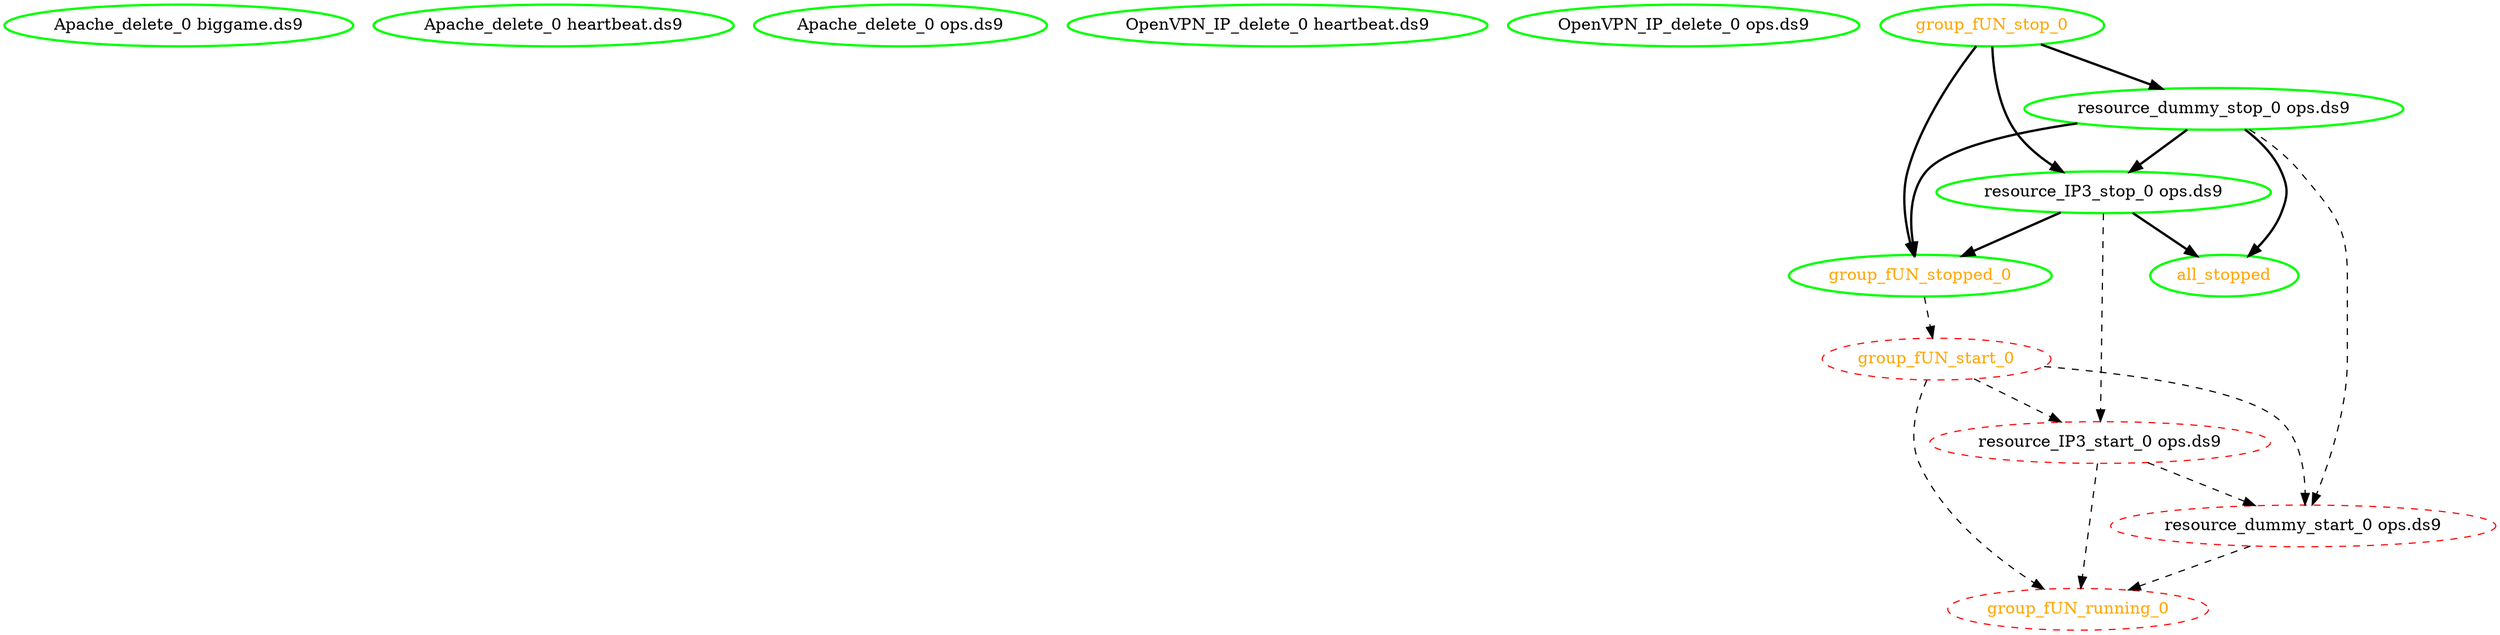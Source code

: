 digraph "g" {
"Apache_delete_0 biggame.ds9" [ style=bold color="green" fontcolor="black"]
"Apache_delete_0 heartbeat.ds9" [ style=bold color="green" fontcolor="black"]
"Apache_delete_0 ops.ds9" [ style=bold color="green" fontcolor="black"]
"OpenVPN_IP_delete_0 heartbeat.ds9" [ style=bold color="green" fontcolor="black"]
"OpenVPN_IP_delete_0 ops.ds9" [ style=bold color="green" fontcolor="black"]
"all_stopped" [ style=bold color="green" fontcolor="orange" ]
"group_fUN_running_0" [ style=dashed color="red" fontcolor="orange" ]
"group_fUN_start_0" -> "group_fUN_running_0" [ style = dashed]
"group_fUN_start_0" -> "resource_IP3_start_0 ops.ds9" [ style = dashed]
"group_fUN_start_0" -> "resource_dummy_start_0 ops.ds9" [ style = dashed]
"group_fUN_start_0" [ style=dashed color="red" fontcolor="orange" ]
"group_fUN_stop_0" -> "group_fUN_stopped_0" [ style = bold]
"group_fUN_stop_0" -> "resource_IP3_stop_0 ops.ds9" [ style = bold]
"group_fUN_stop_0" -> "resource_dummy_stop_0 ops.ds9" [ style = bold]
"group_fUN_stop_0" [ style=bold color="green" fontcolor="orange" ]
"group_fUN_stopped_0" -> "group_fUN_start_0" [ style = dashed]
"group_fUN_stopped_0" [ style=bold color="green" fontcolor="orange" ]
"resource_IP3_start_0 ops.ds9" -> "group_fUN_running_0" [ style = dashed]
"resource_IP3_start_0 ops.ds9" -> "resource_dummy_start_0 ops.ds9" [ style = dashed]
"resource_IP3_start_0 ops.ds9" [ style=dashed color="red" fontcolor="black" ]
"resource_IP3_stop_0 ops.ds9" -> "all_stopped" [ style = bold]
"resource_IP3_stop_0 ops.ds9" -> "group_fUN_stopped_0" [ style = bold]
"resource_IP3_stop_0 ops.ds9" -> "resource_IP3_start_0 ops.ds9" [ style = dashed]
"resource_IP3_stop_0 ops.ds9" [ style=bold color="green" fontcolor="black" ]
"resource_dummy_start_0 ops.ds9" -> "group_fUN_running_0" [ style = dashed]
"resource_dummy_start_0 ops.ds9" [ style=dashed color="red" fontcolor="black" ]
"resource_dummy_stop_0 ops.ds9" -> "all_stopped" [ style = bold]
"resource_dummy_stop_0 ops.ds9" -> "group_fUN_stopped_0" [ style = bold]
"resource_dummy_stop_0 ops.ds9" -> "resource_IP3_stop_0 ops.ds9" [ style = bold]
"resource_dummy_stop_0 ops.ds9" -> "resource_dummy_start_0 ops.ds9" [ style = dashed]
"resource_dummy_stop_0 ops.ds9" [ style=bold color="green" fontcolor="black" ]
}
